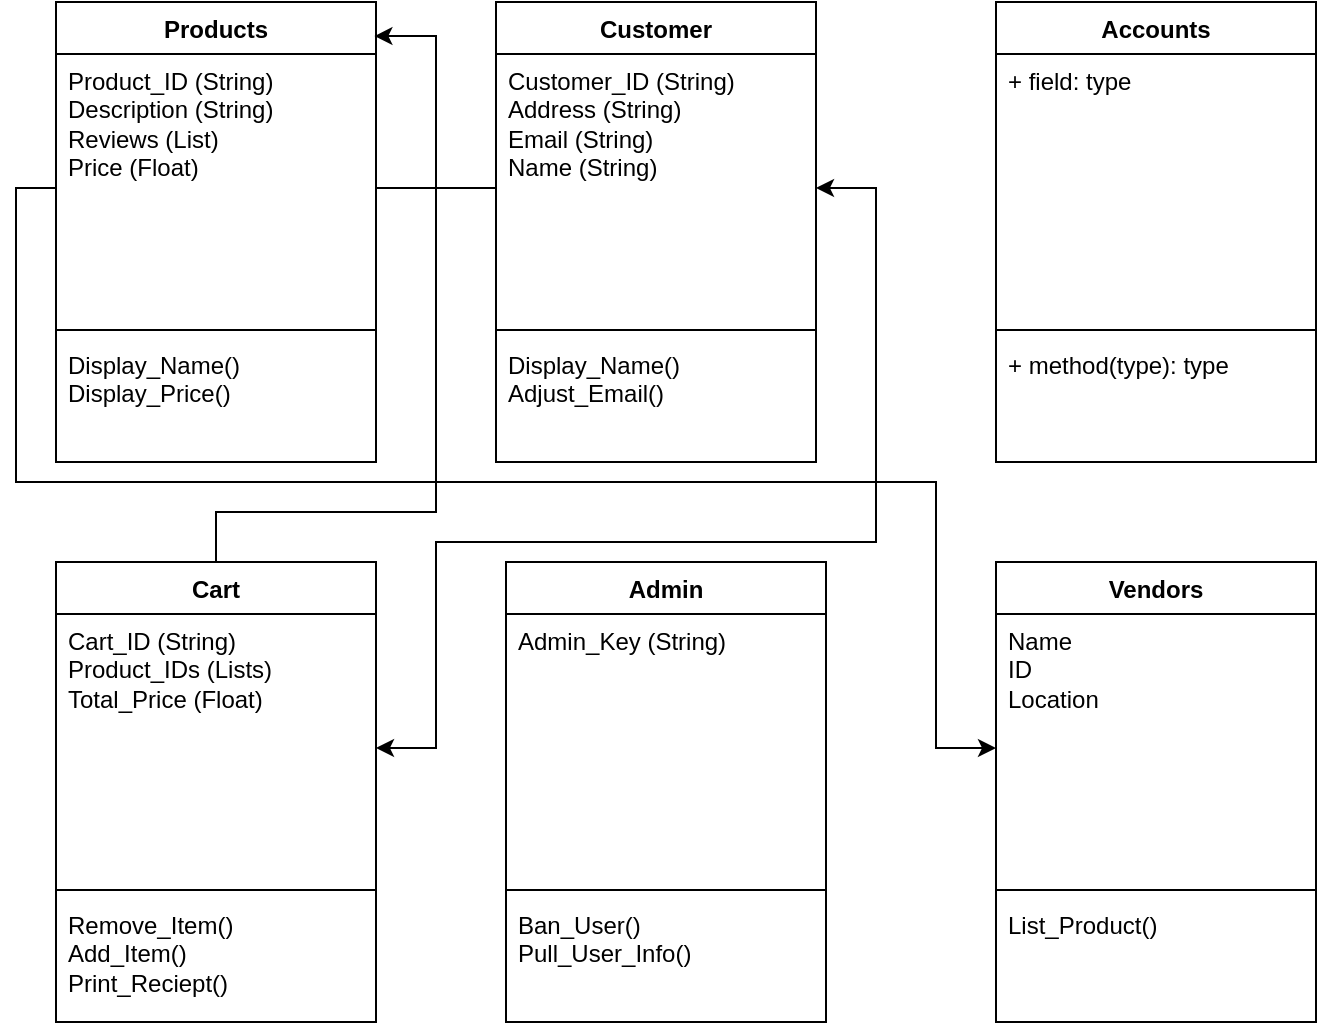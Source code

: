 <mxfile version="28.2.5">
  <diagram name="Page-1" id="W11dSp530jiu-v-lPvCD">
    <mxGraphModel dx="868" dy="468" grid="1" gridSize="10" guides="1" tooltips="1" connect="1" arrows="1" fold="1" page="1" pageScale="1" pageWidth="850" pageHeight="1100" math="0" shadow="0">
      <root>
        <mxCell id="0" />
        <mxCell id="1" parent="0" />
        <mxCell id="yf6k6arRkZw3j3_YJg2I-1" value="Customer" style="swimlane;fontStyle=1;align=center;verticalAlign=top;childLayout=stackLayout;horizontal=1;startSize=26;horizontalStack=0;resizeParent=1;resizeParentMax=0;resizeLast=0;collapsible=1;marginBottom=0;whiteSpace=wrap;html=1;" vertex="1" parent="1">
          <mxGeometry x="260" y="40" width="160" height="230" as="geometry" />
        </mxCell>
        <mxCell id="yf6k6arRkZw3j3_YJg2I-2" value="&lt;div&gt;Customer_ID (String)&lt;/div&gt;&lt;div&gt;Address (String)&lt;/div&gt;&lt;div&gt;Email (String)&lt;/div&gt;&lt;div&gt;Name (String)&lt;/div&gt;&lt;div&gt;&lt;br&gt;&lt;/div&gt;&lt;div&gt;&lt;br&gt;&lt;/div&gt;" style="text;strokeColor=none;fillColor=none;align=left;verticalAlign=top;spacingLeft=4;spacingRight=4;overflow=hidden;rotatable=0;points=[[0,0.5],[1,0.5]];portConstraint=eastwest;whiteSpace=wrap;html=1;" vertex="1" parent="yf6k6arRkZw3j3_YJg2I-1">
          <mxGeometry y="26" width="160" height="134" as="geometry" />
        </mxCell>
        <mxCell id="yf6k6arRkZw3j3_YJg2I-3" value="" style="line;strokeWidth=1;fillColor=none;align=left;verticalAlign=middle;spacingTop=-1;spacingLeft=3;spacingRight=3;rotatable=0;labelPosition=right;points=[];portConstraint=eastwest;strokeColor=inherit;" vertex="1" parent="yf6k6arRkZw3j3_YJg2I-1">
          <mxGeometry y="160" width="160" height="8" as="geometry" />
        </mxCell>
        <mxCell id="yf6k6arRkZw3j3_YJg2I-4" value="Display_Name()&lt;div&gt;Adjust_Email()&lt;/div&gt;&lt;div&gt;&lt;br&gt;&lt;/div&gt;" style="text;strokeColor=none;fillColor=none;align=left;verticalAlign=top;spacingLeft=4;spacingRight=4;overflow=hidden;rotatable=0;points=[[0,0.5],[1,0.5]];portConstraint=eastwest;whiteSpace=wrap;html=1;" vertex="1" parent="yf6k6arRkZw3j3_YJg2I-1">
          <mxGeometry y="168" width="160" height="62" as="geometry" />
        </mxCell>
        <mxCell id="yf6k6arRkZw3j3_YJg2I-5" value="Products" style="swimlane;fontStyle=1;align=center;verticalAlign=top;childLayout=stackLayout;horizontal=1;startSize=26;horizontalStack=0;resizeParent=1;resizeParentMax=0;resizeLast=0;collapsible=1;marginBottom=0;whiteSpace=wrap;html=1;" vertex="1" parent="1">
          <mxGeometry x="40" y="40" width="160" height="230" as="geometry" />
        </mxCell>
        <mxCell id="yf6k6arRkZw3j3_YJg2I-6" value="&lt;div&gt;Product_ID (String)&lt;/div&gt;Description (String)&lt;div&gt;Reviews (List)&lt;/div&gt;&lt;div&gt;Price (Float)&lt;/div&gt;&lt;div&gt;&lt;br&gt;&lt;/div&gt;" style="text;strokeColor=none;fillColor=none;align=left;verticalAlign=top;spacingLeft=4;spacingRight=4;overflow=hidden;rotatable=0;points=[[0,0.5],[1,0.5]];portConstraint=eastwest;whiteSpace=wrap;html=1;" vertex="1" parent="yf6k6arRkZw3j3_YJg2I-5">
          <mxGeometry y="26" width="160" height="134" as="geometry" />
        </mxCell>
        <mxCell id="yf6k6arRkZw3j3_YJg2I-7" value="" style="line;strokeWidth=1;fillColor=none;align=left;verticalAlign=middle;spacingTop=-1;spacingLeft=3;spacingRight=3;rotatable=0;labelPosition=right;points=[];portConstraint=eastwest;strokeColor=inherit;" vertex="1" parent="yf6k6arRkZw3j3_YJg2I-5">
          <mxGeometry y="160" width="160" height="8" as="geometry" />
        </mxCell>
        <mxCell id="yf6k6arRkZw3j3_YJg2I-8" value="Display_Name()&lt;div&gt;Display_Price()&lt;/div&gt;" style="text;strokeColor=none;fillColor=none;align=left;verticalAlign=top;spacingLeft=4;spacingRight=4;overflow=hidden;rotatable=0;points=[[0,0.5],[1,0.5]];portConstraint=eastwest;whiteSpace=wrap;html=1;" vertex="1" parent="yf6k6arRkZw3j3_YJg2I-5">
          <mxGeometry y="168" width="160" height="62" as="geometry" />
        </mxCell>
        <mxCell id="yf6k6arRkZw3j3_YJg2I-9" value="Vendors" style="swimlane;fontStyle=1;align=center;verticalAlign=top;childLayout=stackLayout;horizontal=1;startSize=26;horizontalStack=0;resizeParent=1;resizeParentMax=0;resizeLast=0;collapsible=1;marginBottom=0;whiteSpace=wrap;html=1;" vertex="1" parent="1">
          <mxGeometry x="510" y="320" width="160" height="230" as="geometry" />
        </mxCell>
        <mxCell id="yf6k6arRkZw3j3_YJg2I-10" value="Name&lt;br&gt;ID&lt;div&gt;Location&lt;/div&gt;&lt;div&gt;&lt;br&gt;&lt;/div&gt;" style="text;strokeColor=none;fillColor=none;align=left;verticalAlign=top;spacingLeft=4;spacingRight=4;overflow=hidden;rotatable=0;points=[[0,0.5],[1,0.5]];portConstraint=eastwest;whiteSpace=wrap;html=1;" vertex="1" parent="yf6k6arRkZw3j3_YJg2I-9">
          <mxGeometry y="26" width="160" height="134" as="geometry" />
        </mxCell>
        <mxCell id="yf6k6arRkZw3j3_YJg2I-11" value="" style="line;strokeWidth=1;fillColor=none;align=left;verticalAlign=middle;spacingTop=-1;spacingLeft=3;spacingRight=3;rotatable=0;labelPosition=right;points=[];portConstraint=eastwest;strokeColor=inherit;" vertex="1" parent="yf6k6arRkZw3j3_YJg2I-9">
          <mxGeometry y="160" width="160" height="8" as="geometry" />
        </mxCell>
        <mxCell id="yf6k6arRkZw3j3_YJg2I-12" value="List_Product()" style="text;strokeColor=none;fillColor=none;align=left;verticalAlign=top;spacingLeft=4;spacingRight=4;overflow=hidden;rotatable=0;points=[[0,0.5],[1,0.5]];portConstraint=eastwest;whiteSpace=wrap;html=1;" vertex="1" parent="yf6k6arRkZw3j3_YJg2I-9">
          <mxGeometry y="168" width="160" height="62" as="geometry" />
        </mxCell>
        <mxCell id="yf6k6arRkZw3j3_YJg2I-17" value="Accounts" style="swimlane;fontStyle=1;align=center;verticalAlign=top;childLayout=stackLayout;horizontal=1;startSize=26;horizontalStack=0;resizeParent=1;resizeParentMax=0;resizeLast=0;collapsible=1;marginBottom=0;whiteSpace=wrap;html=1;" vertex="1" parent="1">
          <mxGeometry x="510" y="40" width="160" height="230" as="geometry" />
        </mxCell>
        <mxCell id="yf6k6arRkZw3j3_YJg2I-18" value="+ field: type" style="text;strokeColor=none;fillColor=none;align=left;verticalAlign=top;spacingLeft=4;spacingRight=4;overflow=hidden;rotatable=0;points=[[0,0.5],[1,0.5]];portConstraint=eastwest;whiteSpace=wrap;html=1;" vertex="1" parent="yf6k6arRkZw3j3_YJg2I-17">
          <mxGeometry y="26" width="160" height="134" as="geometry" />
        </mxCell>
        <mxCell id="yf6k6arRkZw3j3_YJg2I-19" value="" style="line;strokeWidth=1;fillColor=none;align=left;verticalAlign=middle;spacingTop=-1;spacingLeft=3;spacingRight=3;rotatable=0;labelPosition=right;points=[];portConstraint=eastwest;strokeColor=inherit;" vertex="1" parent="yf6k6arRkZw3j3_YJg2I-17">
          <mxGeometry y="160" width="160" height="8" as="geometry" />
        </mxCell>
        <mxCell id="yf6k6arRkZw3j3_YJg2I-20" value="+ method(type): type" style="text;strokeColor=none;fillColor=none;align=left;verticalAlign=top;spacingLeft=4;spacingRight=4;overflow=hidden;rotatable=0;points=[[0,0.5],[1,0.5]];portConstraint=eastwest;whiteSpace=wrap;html=1;" vertex="1" parent="yf6k6arRkZw3j3_YJg2I-17">
          <mxGeometry y="168" width="160" height="62" as="geometry" />
        </mxCell>
        <mxCell id="yf6k6arRkZw3j3_YJg2I-33" value="" style="edgeStyle=orthogonalEdgeStyle;rounded=0;orthogonalLoop=1;jettySize=auto;html=1;entryX=0.995;entryY=0.074;entryDx=0;entryDy=0;entryPerimeter=0;" edge="1" parent="1" source="yf6k6arRkZw3j3_YJg2I-25" target="yf6k6arRkZw3j3_YJg2I-5">
          <mxGeometry relative="1" as="geometry">
            <Array as="points">
              <mxPoint x="120" y="295" />
              <mxPoint x="230" y="295" />
              <mxPoint x="230" y="57" />
            </Array>
          </mxGeometry>
        </mxCell>
        <mxCell id="yf6k6arRkZw3j3_YJg2I-25" value="Cart" style="swimlane;fontStyle=1;align=center;verticalAlign=top;childLayout=stackLayout;horizontal=1;startSize=26;horizontalStack=0;resizeParent=1;resizeParentMax=0;resizeLast=0;collapsible=1;marginBottom=0;whiteSpace=wrap;html=1;" vertex="1" parent="1">
          <mxGeometry x="40" y="320" width="160" height="230" as="geometry" />
        </mxCell>
        <mxCell id="yf6k6arRkZw3j3_YJg2I-26" value="&lt;div&gt;Cart_ID (String)&lt;/div&gt;Product_IDs (Lists)&lt;div&gt;Total_Price (Float)&lt;/div&gt;" style="text;strokeColor=none;fillColor=none;align=left;verticalAlign=top;spacingLeft=4;spacingRight=4;overflow=hidden;rotatable=0;points=[[0,0.5],[1,0.5]];portConstraint=eastwest;whiteSpace=wrap;html=1;" vertex="1" parent="yf6k6arRkZw3j3_YJg2I-25">
          <mxGeometry y="26" width="160" height="134" as="geometry" />
        </mxCell>
        <mxCell id="yf6k6arRkZw3j3_YJg2I-27" value="" style="line;strokeWidth=1;fillColor=none;align=left;verticalAlign=middle;spacingTop=-1;spacingLeft=3;spacingRight=3;rotatable=0;labelPosition=right;points=[];portConstraint=eastwest;strokeColor=inherit;" vertex="1" parent="yf6k6arRkZw3j3_YJg2I-25">
          <mxGeometry y="160" width="160" height="8" as="geometry" />
        </mxCell>
        <mxCell id="yf6k6arRkZw3j3_YJg2I-28" value="Remove_Item()&lt;div&gt;Add_Item()&lt;/div&gt;&lt;div&gt;Print_Reciept()&lt;/div&gt;" style="text;strokeColor=none;fillColor=none;align=left;verticalAlign=top;spacingLeft=4;spacingRight=4;overflow=hidden;rotatable=0;points=[[0,0.5],[1,0.5]];portConstraint=eastwest;whiteSpace=wrap;html=1;" vertex="1" parent="yf6k6arRkZw3j3_YJg2I-25">
          <mxGeometry y="168" width="160" height="62" as="geometry" />
        </mxCell>
        <mxCell id="yf6k6arRkZw3j3_YJg2I-34" value="" style="endArrow=none;html=1;rounded=0;exitX=1;exitY=0.5;exitDx=0;exitDy=0;entryX=0;entryY=0.5;entryDx=0;entryDy=0;" edge="1" parent="1" source="yf6k6arRkZw3j3_YJg2I-6" target="yf6k6arRkZw3j3_YJg2I-2">
          <mxGeometry width="50" height="50" relative="1" as="geometry">
            <mxPoint x="370" y="290" as="sourcePoint" />
            <mxPoint x="420" y="240" as="targetPoint" />
          </mxGeometry>
        </mxCell>
        <mxCell id="yf6k6arRkZw3j3_YJg2I-35" value="" style="endArrow=classic;startArrow=classic;html=1;rounded=0;entryX=1;entryY=0.5;entryDx=0;entryDy=0;exitX=1;exitY=0.5;exitDx=0;exitDy=0;" edge="1" parent="1" source="yf6k6arRkZw3j3_YJg2I-26" target="yf6k6arRkZw3j3_YJg2I-2">
          <mxGeometry width="50" height="50" relative="1" as="geometry">
            <mxPoint x="370" y="290" as="sourcePoint" />
            <mxPoint x="420" y="240" as="targetPoint" />
            <Array as="points">
              <mxPoint x="230" y="413" />
              <mxPoint x="230" y="310" />
              <mxPoint x="450" y="310" />
              <mxPoint x="450" y="133" />
            </Array>
          </mxGeometry>
        </mxCell>
        <mxCell id="yf6k6arRkZw3j3_YJg2I-37" value="" style="endArrow=classic;html=1;rounded=0;entryX=0;entryY=0.5;entryDx=0;entryDy=0;exitX=0;exitY=0.5;exitDx=0;exitDy=0;" edge="1" parent="1" source="yf6k6arRkZw3j3_YJg2I-6" target="yf6k6arRkZw3j3_YJg2I-10">
          <mxGeometry width="50" height="50" relative="1" as="geometry">
            <mxPoint x="370" y="290" as="sourcePoint" />
            <mxPoint x="420" y="240" as="targetPoint" />
            <Array as="points">
              <mxPoint x="20" y="133" />
              <mxPoint x="20" y="280" />
              <mxPoint x="480" y="280" />
              <mxPoint x="480" y="413" />
            </Array>
          </mxGeometry>
        </mxCell>
        <mxCell id="yf6k6arRkZw3j3_YJg2I-39" value="Admin" style="swimlane;fontStyle=1;align=center;verticalAlign=top;childLayout=stackLayout;horizontal=1;startSize=26;horizontalStack=0;resizeParent=1;resizeParentMax=0;resizeLast=0;collapsible=1;marginBottom=0;whiteSpace=wrap;html=1;" vertex="1" parent="1">
          <mxGeometry x="265" y="320" width="160" height="230" as="geometry" />
        </mxCell>
        <mxCell id="yf6k6arRkZw3j3_YJg2I-40" value="Admin_Key (String)" style="text;strokeColor=none;fillColor=none;align=left;verticalAlign=top;spacingLeft=4;spacingRight=4;overflow=hidden;rotatable=0;points=[[0,0.5],[1,0.5]];portConstraint=eastwest;whiteSpace=wrap;html=1;" vertex="1" parent="yf6k6arRkZw3j3_YJg2I-39">
          <mxGeometry y="26" width="160" height="134" as="geometry" />
        </mxCell>
        <mxCell id="yf6k6arRkZw3j3_YJg2I-41" value="" style="line;strokeWidth=1;fillColor=none;align=left;verticalAlign=middle;spacingTop=-1;spacingLeft=3;spacingRight=3;rotatable=0;labelPosition=right;points=[];portConstraint=eastwest;strokeColor=inherit;" vertex="1" parent="yf6k6arRkZw3j3_YJg2I-39">
          <mxGeometry y="160" width="160" height="8" as="geometry" />
        </mxCell>
        <mxCell id="yf6k6arRkZw3j3_YJg2I-42" value="Ban_User()&lt;div&gt;Pull_User_Info()&lt;/div&gt;" style="text;strokeColor=none;fillColor=none;align=left;verticalAlign=top;spacingLeft=4;spacingRight=4;overflow=hidden;rotatable=0;points=[[0,0.5],[1,0.5]];portConstraint=eastwest;whiteSpace=wrap;html=1;" vertex="1" parent="yf6k6arRkZw3j3_YJg2I-39">
          <mxGeometry y="168" width="160" height="62" as="geometry" />
        </mxCell>
      </root>
    </mxGraphModel>
  </diagram>
</mxfile>
